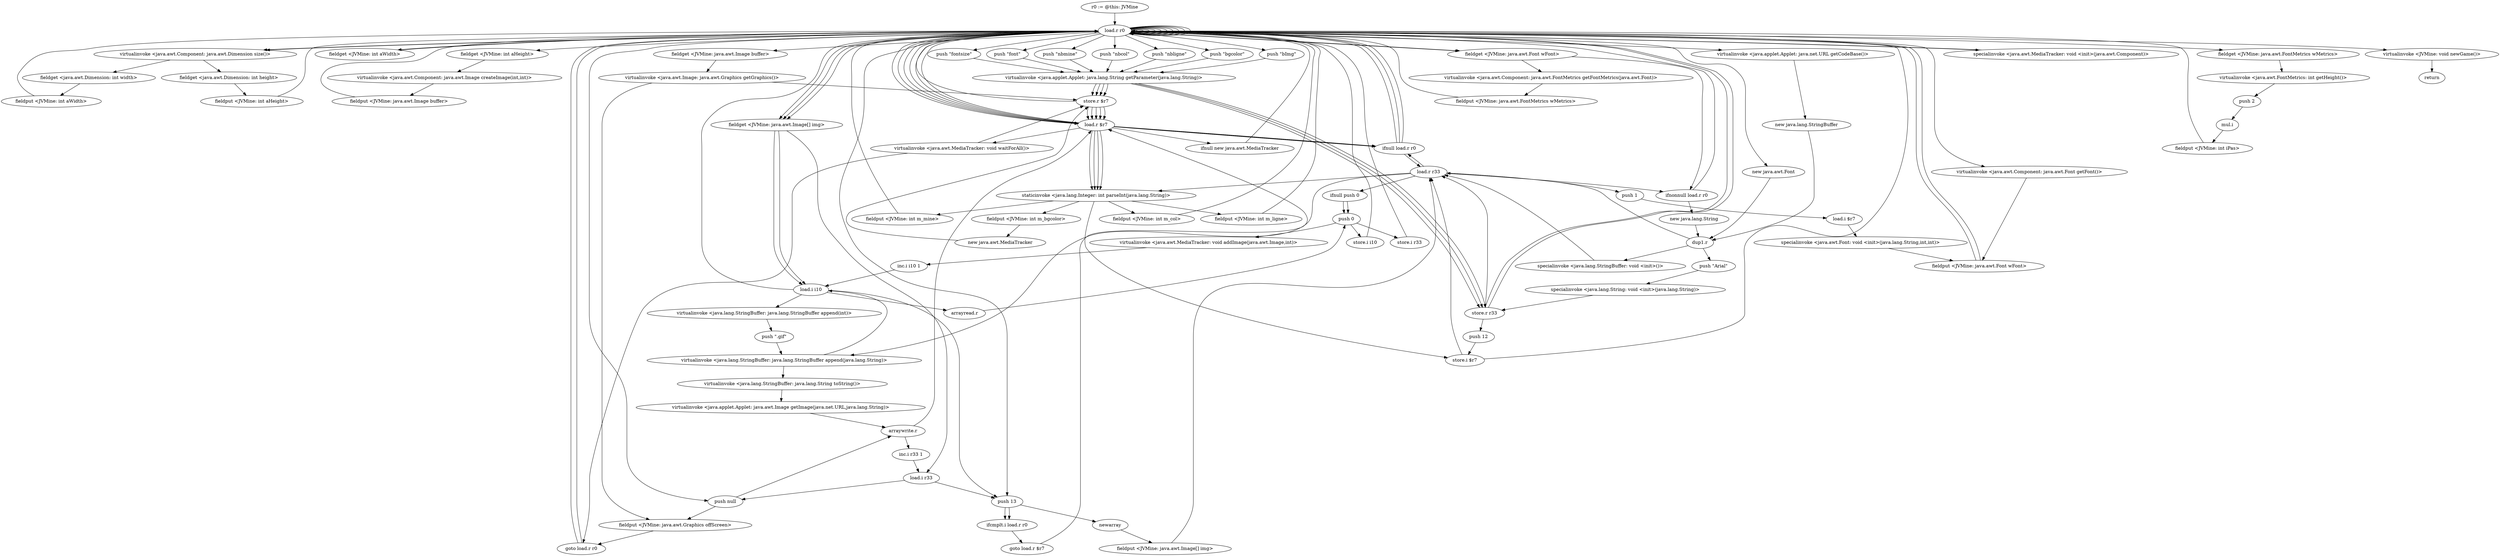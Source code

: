 digraph "" {
    "r0 := @this: JVMine"
    "load.r r0"
    "r0 := @this: JVMine"->"load.r r0";
    "load.r r0"->"load.r r0";
    "virtualinvoke <java.awt.Component: java.awt.Dimension size()>"
    "load.r r0"->"virtualinvoke <java.awt.Component: java.awt.Dimension size()>";
    "fieldget <java.awt.Dimension: int width>"
    "virtualinvoke <java.awt.Component: java.awt.Dimension size()>"->"fieldget <java.awt.Dimension: int width>";
    "fieldput <JVMine: int aWidth>"
    "fieldget <java.awt.Dimension: int width>"->"fieldput <JVMine: int aWidth>";
    "fieldput <JVMine: int aWidth>"->"load.r r0";
    "load.r r0"->"load.r r0";
    "load.r r0"->"virtualinvoke <java.awt.Component: java.awt.Dimension size()>";
    "fieldget <java.awt.Dimension: int height>"
    "virtualinvoke <java.awt.Component: java.awt.Dimension size()>"->"fieldget <java.awt.Dimension: int height>";
    "fieldput <JVMine: int aHeight>"
    "fieldget <java.awt.Dimension: int height>"->"fieldput <JVMine: int aHeight>";
    "fieldput <JVMine: int aHeight>"->"load.r r0";
    "load.r r0"->"load.r r0";
    "load.r r0"->"load.r r0";
    "fieldget <JVMine: int aWidth>"
    "load.r r0"->"fieldget <JVMine: int aWidth>";
    "fieldget <JVMine: int aWidth>"->"load.r r0";
    "fieldget <JVMine: int aHeight>"
    "load.r r0"->"fieldget <JVMine: int aHeight>";
    "virtualinvoke <java.awt.Component: java.awt.Image createImage(int,int)>"
    "fieldget <JVMine: int aHeight>"->"virtualinvoke <java.awt.Component: java.awt.Image createImage(int,int)>";
    "fieldput <JVMine: java.awt.Image buffer>"
    "virtualinvoke <java.awt.Component: java.awt.Image createImage(int,int)>"->"fieldput <JVMine: java.awt.Image buffer>";
    "fieldput <JVMine: java.awt.Image buffer>"->"load.r r0";
    "load.r r0"->"load.r r0";
    "fieldget <JVMine: java.awt.Image buffer>"
    "load.r r0"->"fieldget <JVMine: java.awt.Image buffer>";
    "virtualinvoke <java.awt.Image: java.awt.Graphics getGraphics()>"
    "fieldget <JVMine: java.awt.Image buffer>"->"virtualinvoke <java.awt.Image: java.awt.Graphics getGraphics()>";
    "fieldput <JVMine: java.awt.Graphics offScreen>"
    "virtualinvoke <java.awt.Image: java.awt.Graphics getGraphics()>"->"fieldput <JVMine: java.awt.Graphics offScreen>";
    "goto load.r r0"
    "fieldput <JVMine: java.awt.Graphics offScreen>"->"goto load.r r0";
    "goto load.r r0"->"load.r r0";
    "push \"nbmine\""
    "load.r r0"->"push \"nbmine\"";
    "virtualinvoke <java.applet.Applet: java.lang.String getParameter(java.lang.String)>"
    "push \"nbmine\""->"virtualinvoke <java.applet.Applet: java.lang.String getParameter(java.lang.String)>";
    "store.r $r7"
    "virtualinvoke <java.applet.Applet: java.lang.String getParameter(java.lang.String)>"->"store.r $r7";
    "load.r $r7"
    "store.r $r7"->"load.r $r7";
    "ifnull load.r r0"
    "load.r $r7"->"ifnull load.r r0";
    "ifnull load.r r0"->"load.r r0";
    "load.r r0"->"load.r $r7";
    "staticinvoke <java.lang.Integer: int parseInt(java.lang.String)>"
    "load.r $r7"->"staticinvoke <java.lang.Integer: int parseInt(java.lang.String)>";
    "fieldput <JVMine: int m_mine>"
    "staticinvoke <java.lang.Integer: int parseInt(java.lang.String)>"->"fieldput <JVMine: int m_mine>";
    "fieldput <JVMine: int m_mine>"->"load.r r0";
    "push \"nbcol\""
    "load.r r0"->"push \"nbcol\"";
    "push \"nbcol\""->"virtualinvoke <java.applet.Applet: java.lang.String getParameter(java.lang.String)>";
    "virtualinvoke <java.applet.Applet: java.lang.String getParameter(java.lang.String)>"->"store.r $r7";
    "store.r $r7"->"load.r $r7";
    "load.r $r7"->"ifnull load.r r0";
    "ifnull load.r r0"->"load.r r0";
    "load.r r0"->"load.r $r7";
    "load.r $r7"->"staticinvoke <java.lang.Integer: int parseInt(java.lang.String)>";
    "fieldput <JVMine: int m_col>"
    "staticinvoke <java.lang.Integer: int parseInt(java.lang.String)>"->"fieldput <JVMine: int m_col>";
    "fieldput <JVMine: int m_col>"->"load.r r0";
    "push \"nbligne\""
    "load.r r0"->"push \"nbligne\"";
    "push \"nbligne\""->"virtualinvoke <java.applet.Applet: java.lang.String getParameter(java.lang.String)>";
    "virtualinvoke <java.applet.Applet: java.lang.String getParameter(java.lang.String)>"->"store.r $r7";
    "store.r $r7"->"load.r $r7";
    "load.r $r7"->"ifnull load.r r0";
    "ifnull load.r r0"->"load.r r0";
    "load.r r0"->"load.r $r7";
    "load.r $r7"->"staticinvoke <java.lang.Integer: int parseInt(java.lang.String)>";
    "fieldput <JVMine: int m_ligne>"
    "staticinvoke <java.lang.Integer: int parseInt(java.lang.String)>"->"fieldput <JVMine: int m_ligne>";
    "fieldput <JVMine: int m_ligne>"->"load.r r0";
    "push \"bgcolor\""
    "load.r r0"->"push \"bgcolor\"";
    "push \"bgcolor\""->"virtualinvoke <java.applet.Applet: java.lang.String getParameter(java.lang.String)>";
    "virtualinvoke <java.applet.Applet: java.lang.String getParameter(java.lang.String)>"->"store.r $r7";
    "store.r $r7"->"load.r $r7";
    "ifnull new java.awt.MediaTracker"
    "load.r $r7"->"ifnull new java.awt.MediaTracker";
    "ifnull new java.awt.MediaTracker"->"load.r r0";
    "load.r r0"->"load.r $r7";
    "load.r $r7"->"staticinvoke <java.lang.Integer: int parseInt(java.lang.String)>";
    "fieldput <JVMine: int m_bgcolor>"
    "staticinvoke <java.lang.Integer: int parseInt(java.lang.String)>"->"fieldput <JVMine: int m_bgcolor>";
    "new java.awt.MediaTracker"
    "fieldput <JVMine: int m_bgcolor>"->"new java.awt.MediaTracker";
    "new java.awt.MediaTracker"->"store.r $r7";
    "store.r $r7"->"load.r $r7";
    "load.r $r7"->"load.r r0";
    "specialinvoke <java.awt.MediaTracker: void <init>(java.awt.Component)>"
    "load.r r0"->"specialinvoke <java.awt.MediaTracker: void <init>(java.awt.Component)>";
    "specialinvoke <java.awt.MediaTracker: void <init>(java.awt.Component)>"->"load.r r0";
    "push \"bImg\""
    "load.r r0"->"push \"bImg\"";
    "push \"bImg\""->"virtualinvoke <java.applet.Applet: java.lang.String getParameter(java.lang.String)>";
    "store.r r33"
    "virtualinvoke <java.applet.Applet: java.lang.String getParameter(java.lang.String)>"->"store.r r33";
    "store.r r33"->"load.r r0";
    "push 13"
    "load.r r0"->"push 13";
    "newarray"
    "push 13"->"newarray";
    "fieldput <JVMine: java.awt.Image[] img>"
    "newarray"->"fieldput <JVMine: java.awt.Image[] img>";
    "load.r r33"
    "fieldput <JVMine: java.awt.Image[] img>"->"load.r r33";
    "ifnull push 0"
    "load.r r33"->"ifnull push 0";
    "push 0"
    "ifnull push 0"->"push 0";
    "store.i i10"
    "push 0"->"store.i i10";
    "store.i i10"->"load.r r0";
    "fieldget <JVMine: java.awt.Image[] img>"
    "load.r r0"->"fieldget <JVMine: java.awt.Image[] img>";
    "load.i i10"
    "fieldget <JVMine: java.awt.Image[] img>"->"load.i i10";
    "load.i i10"->"load.r r0";
    "load.r r0"->"load.r r0";
    "virtualinvoke <java.applet.Applet: java.net.URL getCodeBase()>"
    "load.r r0"->"virtualinvoke <java.applet.Applet: java.net.URL getCodeBase()>";
    "new java.lang.StringBuffer"
    "virtualinvoke <java.applet.Applet: java.net.URL getCodeBase()>"->"new java.lang.StringBuffer";
    "dup1.r"
    "new java.lang.StringBuffer"->"dup1.r";
    "specialinvoke <java.lang.StringBuffer: void <init>()>"
    "dup1.r"->"specialinvoke <java.lang.StringBuffer: void <init>()>";
    "specialinvoke <java.lang.StringBuffer: void <init>()>"->"load.r r33";
    "virtualinvoke <java.lang.StringBuffer: java.lang.StringBuffer append(java.lang.String)>"
    "load.r r33"->"virtualinvoke <java.lang.StringBuffer: java.lang.StringBuffer append(java.lang.String)>";
    "virtualinvoke <java.lang.StringBuffer: java.lang.StringBuffer append(java.lang.String)>"->"load.i i10";
    "virtualinvoke <java.lang.StringBuffer: java.lang.StringBuffer append(int)>"
    "load.i i10"->"virtualinvoke <java.lang.StringBuffer: java.lang.StringBuffer append(int)>";
    "push \".gif\""
    "virtualinvoke <java.lang.StringBuffer: java.lang.StringBuffer append(int)>"->"push \".gif\"";
    "push \".gif\""->"virtualinvoke <java.lang.StringBuffer: java.lang.StringBuffer append(java.lang.String)>";
    "virtualinvoke <java.lang.StringBuffer: java.lang.String toString()>"
    "virtualinvoke <java.lang.StringBuffer: java.lang.StringBuffer append(java.lang.String)>"->"virtualinvoke <java.lang.StringBuffer: java.lang.String toString()>";
    "virtualinvoke <java.applet.Applet: java.awt.Image getImage(java.net.URL,java.lang.String)>"
    "virtualinvoke <java.lang.StringBuffer: java.lang.String toString()>"->"virtualinvoke <java.applet.Applet: java.awt.Image getImage(java.net.URL,java.lang.String)>";
    "arraywrite.r"
    "virtualinvoke <java.applet.Applet: java.awt.Image getImage(java.net.URL,java.lang.String)>"->"arraywrite.r";
    "arraywrite.r"->"load.r $r7";
    "load.r $r7"->"load.r r0";
    "load.r r0"->"fieldget <JVMine: java.awt.Image[] img>";
    "fieldget <JVMine: java.awt.Image[] img>"->"load.i i10";
    "arrayread.r"
    "load.i i10"->"arrayread.r";
    "arrayread.r"->"push 0";
    "virtualinvoke <java.awt.MediaTracker: void addImage(java.awt.Image,int)>"
    "push 0"->"virtualinvoke <java.awt.MediaTracker: void addImage(java.awt.Image,int)>";
    "inc.i i10 1"
    "virtualinvoke <java.awt.MediaTracker: void addImage(java.awt.Image,int)>"->"inc.i i10 1";
    "inc.i i10 1"->"load.i i10";
    "load.i i10"->"push 13";
    "ifcmplt.i load.r r0"
    "push 13"->"ifcmplt.i load.r r0";
    "goto load.r $r7"
    "ifcmplt.i load.r r0"->"goto load.r $r7";
    "goto load.r $r7"->"load.r $r7";
    "virtualinvoke <java.awt.MediaTracker: void waitForAll()>"
    "load.r $r7"->"virtualinvoke <java.awt.MediaTracker: void waitForAll()>";
    "virtualinvoke <java.awt.MediaTracker: void waitForAll()>"->"goto load.r r0";
    "goto load.r r0"->"load.r r0";
    "push \"fontsize\""
    "load.r r0"->"push \"fontsize\"";
    "push \"fontsize\""->"virtualinvoke <java.applet.Applet: java.lang.String getParameter(java.lang.String)>";
    "virtualinvoke <java.applet.Applet: java.lang.String getParameter(java.lang.String)>"->"store.r r33";
    "push 12"
    "store.r r33"->"push 12";
    "store.i $r7"
    "push 12"->"store.i $r7";
    "store.i $r7"->"load.r r33";
    "load.r r33"->"ifnull load.r r0";
    "ifnull load.r r0"->"load.r r33";
    "load.r r33"->"staticinvoke <java.lang.Integer: int parseInt(java.lang.String)>";
    "staticinvoke <java.lang.Integer: int parseInt(java.lang.String)>"->"store.i $r7";
    "store.i $r7"->"load.r r0";
    "push \"font\""
    "load.r r0"->"push \"font\"";
    "push \"font\""->"virtualinvoke <java.applet.Applet: java.lang.String getParameter(java.lang.String)>";
    "virtualinvoke <java.applet.Applet: java.lang.String getParameter(java.lang.String)>"->"store.r r33";
    "store.r r33"->"load.r r33";
    "ifnonnull load.r r0"
    "load.r r33"->"ifnonnull load.r r0";
    "new java.lang.String"
    "ifnonnull load.r r0"->"new java.lang.String";
    "new java.lang.String"->"dup1.r";
    "push \"Arial\""
    "dup1.r"->"push \"Arial\"";
    "specialinvoke <java.lang.String: void <init>(java.lang.String)>"
    "push \"Arial\""->"specialinvoke <java.lang.String: void <init>(java.lang.String)>";
    "specialinvoke <java.lang.String: void <init>(java.lang.String)>"->"store.r r33";
    "store.r r33"->"load.r r0";
    "new java.awt.Font"
    "load.r r0"->"new java.awt.Font";
    "new java.awt.Font"->"dup1.r";
    "dup1.r"->"load.r r33";
    "push 1"
    "load.r r33"->"push 1";
    "load.i $r7"
    "push 1"->"load.i $r7";
    "specialinvoke <java.awt.Font: void <init>(java.lang.String,int,int)>"
    "load.i $r7"->"specialinvoke <java.awt.Font: void <init>(java.lang.String,int,int)>";
    "fieldput <JVMine: java.awt.Font wFont>"
    "specialinvoke <java.awt.Font: void <init>(java.lang.String,int,int)>"->"fieldput <JVMine: java.awt.Font wFont>";
    "fieldput <JVMine: java.awt.Font wFont>"->"load.r r0";
    "fieldget <JVMine: java.awt.Font wFont>"
    "load.r r0"->"fieldget <JVMine: java.awt.Font wFont>";
    "fieldget <JVMine: java.awt.Font wFont>"->"ifnonnull load.r r0";
    "ifnonnull load.r r0"->"load.r r0";
    "load.r r0"->"load.r r0";
    "virtualinvoke <java.awt.Component: java.awt.Font getFont()>"
    "load.r r0"->"virtualinvoke <java.awt.Component: java.awt.Font getFont()>";
    "virtualinvoke <java.awt.Component: java.awt.Font getFont()>"->"fieldput <JVMine: java.awt.Font wFont>";
    "fieldput <JVMine: java.awt.Font wFont>"->"load.r r0";
    "load.r r0"->"load.r r0";
    "load.r r0"->"load.r r0";
    "load.r r0"->"fieldget <JVMine: java.awt.Font wFont>";
    "virtualinvoke <java.awt.Component: java.awt.FontMetrics getFontMetrics(java.awt.Font)>"
    "fieldget <JVMine: java.awt.Font wFont>"->"virtualinvoke <java.awt.Component: java.awt.FontMetrics getFontMetrics(java.awt.Font)>";
    "fieldput <JVMine: java.awt.FontMetrics wMetrics>"
    "virtualinvoke <java.awt.Component: java.awt.FontMetrics getFontMetrics(java.awt.Font)>"->"fieldput <JVMine: java.awt.FontMetrics wMetrics>";
    "fieldput <JVMine: java.awt.FontMetrics wMetrics>"->"load.r r0";
    "load.r r0"->"load.r r0";
    "fieldget <JVMine: java.awt.FontMetrics wMetrics>"
    "load.r r0"->"fieldget <JVMine: java.awt.FontMetrics wMetrics>";
    "virtualinvoke <java.awt.FontMetrics: int getHeight()>"
    "fieldget <JVMine: java.awt.FontMetrics wMetrics>"->"virtualinvoke <java.awt.FontMetrics: int getHeight()>";
    "push 2"
    "virtualinvoke <java.awt.FontMetrics: int getHeight()>"->"push 2";
    "mul.i"
    "push 2"->"mul.i";
    "fieldput <JVMine: int iPas>"
    "mul.i"->"fieldput <JVMine: int iPas>";
    "fieldput <JVMine: int iPas>"->"load.r r0";
    "virtualinvoke <JVMine: void newGame()>"
    "load.r r0"->"virtualinvoke <JVMine: void newGame()>";
    "return"
    "virtualinvoke <JVMine: void newGame()>"->"return";
    "virtualinvoke <java.awt.MediaTracker: void waitForAll()>"->"store.r $r7";
    "ifnull push 0"->"push 0";
    "store.i r33"
    "push 0"->"store.i r33";
    "store.i r33"->"load.r r0";
    "load.r r0"->"fieldget <JVMine: java.awt.Image[] img>";
    "load.i r33"
    "fieldget <JVMine: java.awt.Image[] img>"->"load.i r33";
    "push null"
    "load.i r33"->"push null";
    "push null"->"arraywrite.r";
    "inc.i r33 1"
    "arraywrite.r"->"inc.i r33 1";
    "inc.i r33 1"->"load.i r33";
    "load.i r33"->"push 13";
    "push 13"->"ifcmplt.i load.r r0";
    "virtualinvoke <java.awt.Image: java.awt.Graphics getGraphics()>"->"store.r $r7";
    "store.r $r7"->"load.r r0";
    "load.r r0"->"push null";
    "push null"->"fieldput <JVMine: java.awt.Graphics offScreen>";
}
